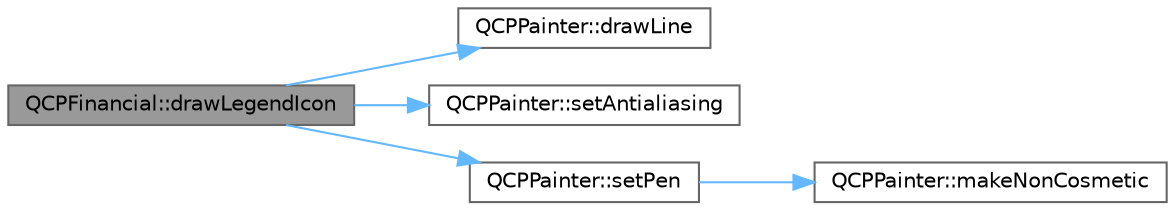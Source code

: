 digraph "QCPFinancial::drawLegendIcon"
{
 // LATEX_PDF_SIZE
  bgcolor="transparent";
  edge [fontname=Helvetica,fontsize=10,labelfontname=Helvetica,labelfontsize=10];
  node [fontname=Helvetica,fontsize=10,shape=box,height=0.2,width=0.4];
  rankdir="LR";
  Node1 [label="QCPFinancial::drawLegendIcon",height=0.2,width=0.4,color="gray40", fillcolor="grey60", style="filled", fontcolor="black",tooltip=" "];
  Node1 -> Node2 [color="steelblue1",style="solid"];
  Node2 [label="QCPPainter::drawLine",height=0.2,width=0.4,color="grey40", fillcolor="white", style="filled",URL="$class_q_c_p_painter.html#a0b4b1b9bd495e182c731774dc800e6e0",tooltip=" "];
  Node1 -> Node3 [color="steelblue1",style="solid"];
  Node3 [label="QCPPainter::setAntialiasing",height=0.2,width=0.4,color="grey40", fillcolor="white", style="filled",URL="$class_q_c_p_painter.html#aaba1deb9188244d9ea65b035112b4d05",tooltip=" "];
  Node1 -> Node4 [color="steelblue1",style="solid"];
  Node4 [label="QCPPainter::setPen",height=0.2,width=0.4,color="grey40", fillcolor="white", style="filled",URL="$class_q_c_p_painter.html#af9c7a4cd1791403901f8c5b82a150195",tooltip=" "];
  Node4 -> Node5 [color="steelblue1",style="solid"];
  Node5 [label="QCPPainter::makeNonCosmetic",height=0.2,width=0.4,color="grey40", fillcolor="white", style="filled",URL="$class_q_c_p_painter.html#a7e63fbcf47e35c6f2ecd11b8fef7c7d8",tooltip=" "];
}
